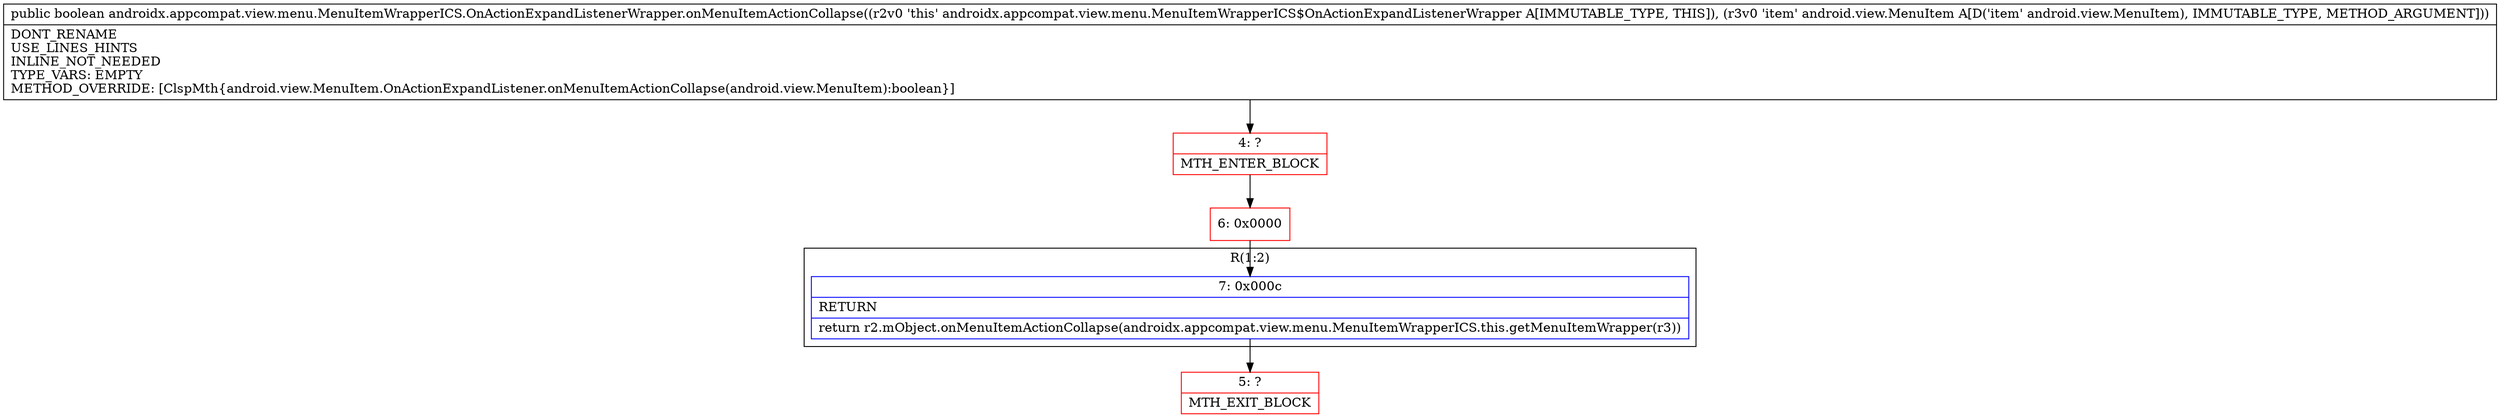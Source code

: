 digraph "CFG forandroidx.appcompat.view.menu.MenuItemWrapperICS.OnActionExpandListenerWrapper.onMenuItemActionCollapse(Landroid\/view\/MenuItem;)Z" {
subgraph cluster_Region_1038405203 {
label = "R(1:2)";
node [shape=record,color=blue];
Node_7 [shape=record,label="{7\:\ 0x000c|RETURN\l|return r2.mObject.onMenuItemActionCollapse(androidx.appcompat.view.menu.MenuItemWrapperICS.this.getMenuItemWrapper(r3))\l}"];
}
Node_4 [shape=record,color=red,label="{4\:\ ?|MTH_ENTER_BLOCK\l}"];
Node_6 [shape=record,color=red,label="{6\:\ 0x0000}"];
Node_5 [shape=record,color=red,label="{5\:\ ?|MTH_EXIT_BLOCK\l}"];
MethodNode[shape=record,label="{public boolean androidx.appcompat.view.menu.MenuItemWrapperICS.OnActionExpandListenerWrapper.onMenuItemActionCollapse((r2v0 'this' androidx.appcompat.view.menu.MenuItemWrapperICS$OnActionExpandListenerWrapper A[IMMUTABLE_TYPE, THIS]), (r3v0 'item' android.view.MenuItem A[D('item' android.view.MenuItem), IMMUTABLE_TYPE, METHOD_ARGUMENT]))  | DONT_RENAME\lUSE_LINES_HINTS\lINLINE_NOT_NEEDED\lTYPE_VARS: EMPTY\lMETHOD_OVERRIDE: [ClspMth\{android.view.MenuItem.OnActionExpandListener.onMenuItemActionCollapse(android.view.MenuItem):boolean\}]\l}"];
MethodNode -> Node_4;Node_7 -> Node_5;
Node_4 -> Node_6;
Node_6 -> Node_7;
}

